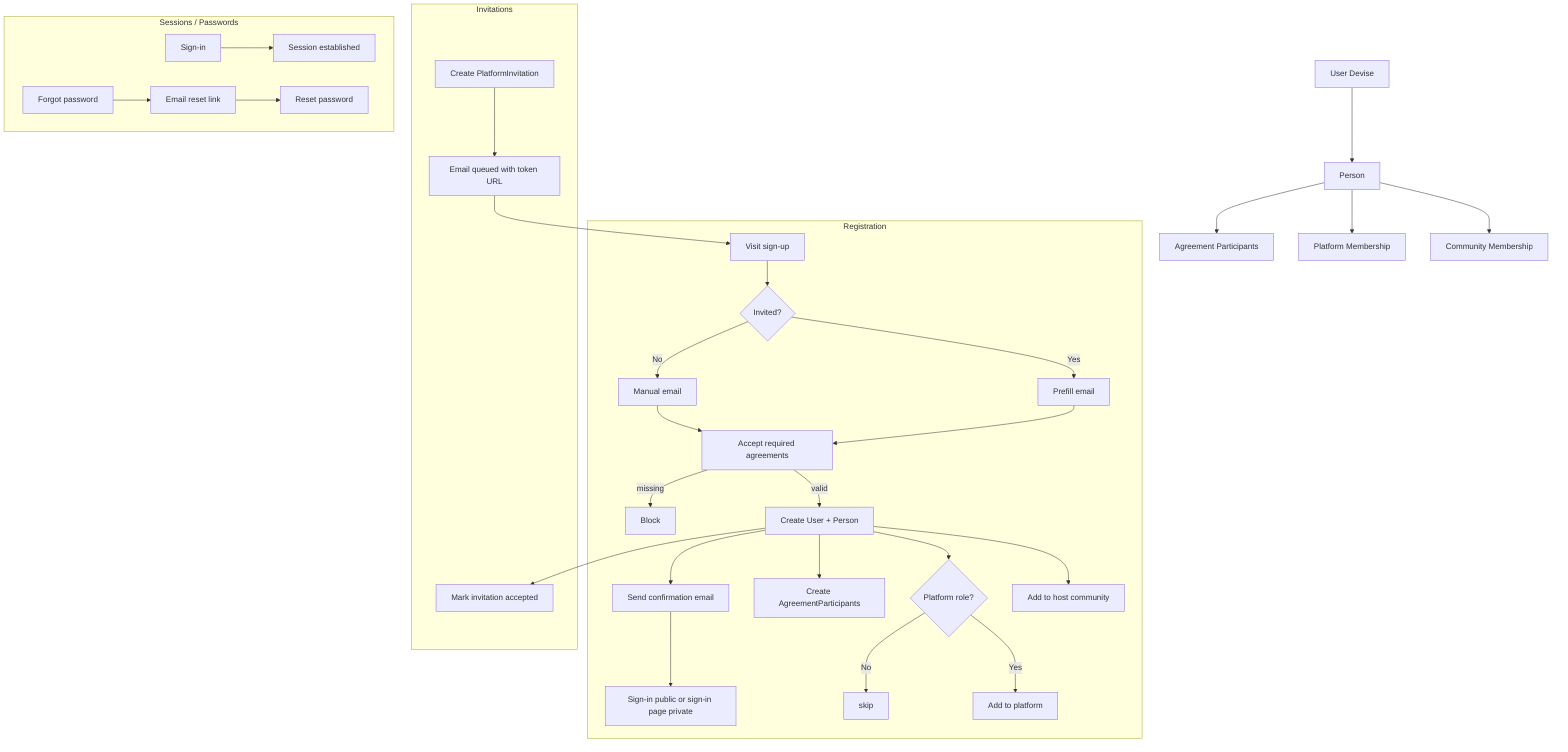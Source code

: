 flowchart TD
%% Accounts Flow
U[User Devise] --> P[Person]
P --> CM[Community Membership]
P --> PM[Platform Membership]
P --> AP[Agreement Participants]

subgraph REG[Registration]
R0[Visit sign-up] --> R1{Invited?}
R1 -->|Yes| R2[Prefill email]
R1 -->|No| R3[Manual email]
R2 --> R4[Accept required agreements]
R3 --> R4
R4 -->|valid| R5[Create User + Person]
R4 -->|missing| R4E[Block]
R5 --> R6[Add to host community]
R5 --> R7{Platform role?}
R7 -->|Yes| R8[Add to platform]
R7 -->|No| R9[skip]
R5 --> R10[Create AgreementParticipants]
R5 --> RC[Send confirmation email]
RC --> RSN[Sign-in public or sign-in page private]
end

subgraph INV[Invitations]
I1[Create PlatformInvitation] --> I2[Email queued with token URL]
I2 --> R0
R5 --> I3[Mark invitation accepted]
end

subgraph SESS[Sessions / Passwords]
S1[Sign-in] --> S2[Session established]
PWD1[Forgot password] --> PWD2[Email reset link] --> PWD3[Reset password]
end